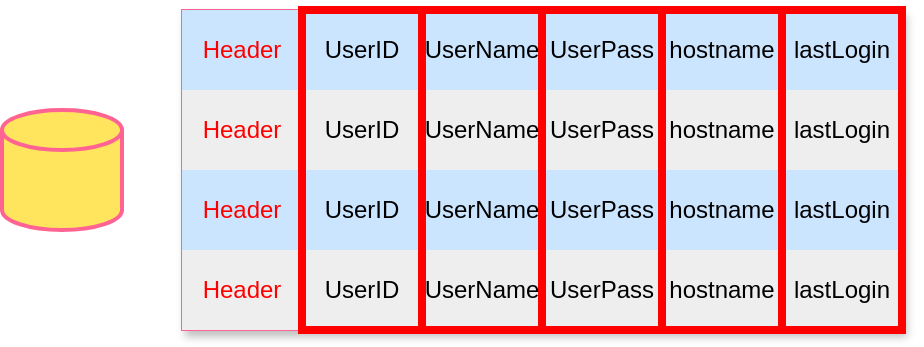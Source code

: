 <mxfile>
    <diagram id="SpHc2GRn2VPp-HtpwvMq" name="col_store">
        <mxGraphModel dx="1140" dy="800" grid="0" gridSize="10" guides="1" tooltips="1" connect="1" arrows="1" fold="1" page="1" pageScale="1" pageWidth="827" pageHeight="1169" math="0" shadow="0">
            <root>
                <mxCell id="0"/>
                <mxCell id="1" parent="0"/>
                <mxCell id="138" value="" style="group;fontColor=#5AA9E6;perimeterSpacing=100;" parent="1" vertex="1" connectable="0">
                    <mxGeometry x="160" y="270" width="460" height="160" as="geometry"/>
                </mxCell>
                <mxCell id="100" value="" style="shape=table;html=1;whiteSpace=wrap;startSize=0;container=1;collapsible=0;childLayout=tableLayout;fillColor=#FFE45E;fontColor=#5AA9E6;strokeColor=#FF6392;columnLines=1;rowLines=0;swimlaneFillColor=none;perimeterSpacing=0;shadow=1;labelBackgroundColor=none;" parent="138" vertex="1">
                    <mxGeometry x="90" width="360.0" height="160.0" as="geometry"/>
                </mxCell>
                <mxCell id="101" value="" style="shape=partialRectangle;html=1;whiteSpace=wrap;collapsible=0;dropTarget=0;pointerEvents=0;fillColor=#cce5ff;top=0;left=0;bottom=0;right=0;points=[[0,0.5],[1,0.5]];portConstraint=eastwest;strokeColor=#36393d;" parent="100" vertex="1">
                    <mxGeometry width="360.0" height="40" as="geometry"/>
                </mxCell>
                <mxCell id="102" value="Header" style="shape=partialRectangle;html=1;connectable=0;top=0;left=0;bottom=0;right=0;overflow=hidden;strokeWidth=1;perimeterSpacing=0;flipH=0;horizontal=1;verticalAlign=middle;whiteSpace=wrap;fillColor=#cce5ff;strokeColor=#36393d;labelBackgroundColor=none;fontColor=#FF0000;" parent="101" vertex="1">
                    <mxGeometry width="60" height="40" as="geometry"/>
                </mxCell>
                <mxCell id="103" value="UserID" style="shape=partialRectangle;html=1;whiteSpace=wrap;connectable=0;top=1;left=1;bottom=0;right=1;overflow=hidden;comic=0;fixDash=0;strokeWidth=4;fillColor=#cce5ff;labelBackgroundColor=none;fontColor=#000000;strokeColor=#FF0000;" parent="101" vertex="1">
                    <mxGeometry x="60" width="60" height="40" as="geometry"/>
                </mxCell>
                <mxCell id="104" value="UserName" style="shape=partialRectangle;html=1;whiteSpace=wrap;connectable=0;top=1;left=1;bottom=0;right=1;overflow=hidden;comic=0;fixDash=0;strokeWidth=4;fillColor=#cce5ff;labelBackgroundColor=none;fontColor=#000000;strokeColor=#FF0000;" parent="101" vertex="1">
                    <mxGeometry x="120" width="60" height="40" as="geometry"/>
                </mxCell>
                <mxCell id="113" value="UserPass" style="shape=partialRectangle;html=1;whiteSpace=wrap;connectable=0;top=1;left=1;bottom=0;right=1;overflow=hidden;comic=0;fixDash=0;strokeWidth=4;fillColor=#cce5ff;labelBackgroundColor=none;fontColor=#000000;strokeColor=#FF0000;" parent="101" vertex="1">
                    <mxGeometry x="180" width="60" height="40" as="geometry"/>
                </mxCell>
                <mxCell id="116" value="hostname" style="shape=partialRectangle;html=1;whiteSpace=wrap;connectable=0;top=1;left=1;bottom=0;right=1;overflow=hidden;comic=0;fixDash=0;strokeWidth=4;fillColor=#cce5ff;labelBackgroundColor=none;fontColor=#000000;strokeColor=#FF0000;" parent="101" vertex="1">
                    <mxGeometry x="240" width="60" height="40" as="geometry"/>
                </mxCell>
                <mxCell id="119" value="lastLogin" style="shape=partialRectangle;html=1;whiteSpace=wrap;connectable=0;top=1;left=1;bottom=0;right=1;overflow=hidden;comic=0;fixDash=0;strokeWidth=4;fillColor=#cce5ff;labelBackgroundColor=none;fontColor=#000000;strokeColor=#FF0000;" parent="101" vertex="1">
                    <mxGeometry x="300" width="60" height="40" as="geometry"/>
                </mxCell>
                <mxCell id="105" value="" style="shape=partialRectangle;html=1;whiteSpace=wrap;collapsible=0;dropTarget=0;pointerEvents=0;fillColor=none;top=0;left=0;bottom=0;right=0;points=[[0,0.5],[1,0.5]];portConstraint=eastwest;strokeColor=#FF6392;fontColor=#5AA9E6;" parent="100" vertex="1">
                    <mxGeometry y="40" width="360.0" height="40" as="geometry"/>
                </mxCell>
                <mxCell id="106" value="Header" style="shape=partialRectangle;html=1;whiteSpace=wrap;connectable=0;fillColor=#eeeeee;top=0;left=0;bottom=0;right=0;overflow=hidden;strokeColor=#36393d;fontColor=#FF0000;" parent="105" vertex="1">
                    <mxGeometry width="60" height="40" as="geometry"/>
                </mxCell>
                <mxCell id="107" value="UserID" style="shape=partialRectangle;html=1;whiteSpace=wrap;connectable=0;top=0;left=1;bottom=0;right=1;overflow=hidden;comic=0;fixDash=0;strokeWidth=4;fillColor=#eeeeee;fontColor=#000000;strokeColor=#FF0000;" parent="105" vertex="1">
                    <mxGeometry x="60" width="60" height="40" as="geometry"/>
                </mxCell>
                <mxCell id="108" value="&lt;span&gt;UserName&lt;/span&gt;" style="shape=partialRectangle;html=1;whiteSpace=wrap;connectable=0;top=0;left=1;bottom=0;right=1;overflow=hidden;comic=0;fixDash=0;strokeWidth=4;fillColor=#eeeeee;fontColor=#000000;strokeColor=#FF0000;" parent="105" vertex="1">
                    <mxGeometry x="120" width="60" height="40" as="geometry"/>
                </mxCell>
                <mxCell id="114" value="UserPass" style="shape=partialRectangle;html=1;whiteSpace=wrap;connectable=0;top=0;left=1;bottom=0;right=1;overflow=hidden;comic=0;fixDash=0;strokeWidth=4;fillColor=#eeeeee;fontColor=#000000;strokeColor=#FF0000;" parent="105" vertex="1">
                    <mxGeometry x="180" width="60" height="40" as="geometry"/>
                </mxCell>
                <mxCell id="117" value="&lt;span&gt;hostname&lt;/span&gt;" style="shape=partialRectangle;html=1;whiteSpace=wrap;connectable=0;top=0;left=1;bottom=0;right=1;overflow=hidden;comic=0;fixDash=0;strokeWidth=4;fillColor=#eeeeee;fontColor=#000000;strokeColor=#FF0000;" parent="105" vertex="1">
                    <mxGeometry x="240" width="60" height="40" as="geometry"/>
                </mxCell>
                <mxCell id="120" value="&lt;span&gt;lastLogin&lt;/span&gt;" style="shape=partialRectangle;html=1;whiteSpace=wrap;connectable=0;top=0;left=1;bottom=0;right=1;overflow=hidden;comic=0;fixDash=0;strokeWidth=4;fillColor=#eeeeee;fontColor=#000000;strokeColor=#FF0000;" parent="105" vertex="1">
                    <mxGeometry x="300" width="60" height="40" as="geometry"/>
                </mxCell>
                <mxCell id="109" value="" style="shape=partialRectangle;html=1;whiteSpace=wrap;collapsible=0;dropTarget=0;pointerEvents=0;fillColor=none;top=0;left=0;bottom=0;right=0;points=[[0,0.5],[1,0.5]];portConstraint=eastwest;strokeColor=#FF6392;strokeWidth=1;labelBackgroundColor=none;fontColor=#000000;" parent="100" vertex="1">
                    <mxGeometry y="80" width="360.0" height="40" as="geometry"/>
                </mxCell>
                <mxCell id="110" value="Header" style="shape=partialRectangle;html=1;whiteSpace=wrap;connectable=0;fillColor=#cce5ff;top=0;left=0;bottom=0;right=0;overflow=hidden;strokeColor=#36393d;fontColor=#FF0000;" parent="109" vertex="1">
                    <mxGeometry width="60" height="40" as="geometry"/>
                </mxCell>
                <mxCell id="111" value="&lt;span&gt;UserID&lt;/span&gt;" style="shape=partialRectangle;html=1;whiteSpace=wrap;connectable=0;top=0;left=1;bottom=0;right=1;overflow=hidden;comic=0;fixDash=0;strokeWidth=4;fillColor=#cce5ff;fontColor=#000000;strokeColor=#FF0000;" parent="109" vertex="1">
                    <mxGeometry x="60" width="60" height="40" as="geometry"/>
                </mxCell>
                <mxCell id="112" value="&lt;span&gt;UserName&lt;/span&gt;" style="shape=partialRectangle;html=1;whiteSpace=wrap;connectable=0;top=0;left=1;bottom=0;right=1;overflow=hidden;comic=0;fixDash=0;strokeWidth=4;fillColor=#cce5ff;fontColor=#000000;strokeColor=#FF0000;" parent="109" vertex="1">
                    <mxGeometry x="120" width="60" height="40" as="geometry"/>
                </mxCell>
                <mxCell id="115" value="&lt;span&gt;UserPass&lt;/span&gt;" style="shape=partialRectangle;html=1;whiteSpace=wrap;connectable=0;top=0;left=1;bottom=0;right=1;overflow=hidden;comic=0;fixDash=0;strokeWidth=4;fillColor=#cce5ff;fontColor=#000000;strokeColor=#FF0000;" parent="109" vertex="1">
                    <mxGeometry x="180" width="60" height="40" as="geometry"/>
                </mxCell>
                <mxCell id="118" value="&lt;span&gt;hostname&lt;/span&gt;" style="shape=partialRectangle;html=1;whiteSpace=wrap;connectable=0;top=0;left=1;bottom=0;right=1;overflow=hidden;comic=0;fixDash=0;strokeWidth=4;fillColor=#cce5ff;fontColor=#000000;strokeColor=#FF0000;" parent="109" vertex="1">
                    <mxGeometry x="240" width="60" height="40" as="geometry"/>
                </mxCell>
                <mxCell id="121" value="&lt;span&gt;lastLogin&lt;/span&gt;" style="shape=partialRectangle;html=1;whiteSpace=wrap;connectable=0;top=0;left=1;bottom=0;right=1;overflow=hidden;comic=0;fixDash=0;strokeWidth=4;fillColor=#cce5ff;fontColor=#000000;strokeColor=#FF0000;" parent="109" vertex="1">
                    <mxGeometry x="300" width="60" height="40" as="geometry"/>
                </mxCell>
                <mxCell id="122" style="shape=partialRectangle;html=1;whiteSpace=wrap;collapsible=0;dropTarget=0;pointerEvents=0;fillColor=none;top=0;left=0;bottom=0;right=0;points=[[0,0.5],[1,0.5]];portConstraint=eastwest;strokeColor=#FF6392;fontColor=#5AA9E6;" parent="100" vertex="1">
                    <mxGeometry y="120" width="360.0" height="40" as="geometry"/>
                </mxCell>
                <mxCell id="123" value="Header" style="shape=partialRectangle;html=1;whiteSpace=wrap;connectable=0;fillColor=#eeeeee;top=0;left=0;bottom=0;right=0;overflow=hidden;strokeColor=#36393d;fontColor=#FF0000;" parent="122" vertex="1">
                    <mxGeometry width="60" height="40" as="geometry"/>
                </mxCell>
                <mxCell id="124" value="&lt;span&gt;UserID&lt;/span&gt;" style="shape=partialRectangle;html=1;whiteSpace=wrap;connectable=0;top=0;left=1;bottom=1;right=1;overflow=hidden;comic=0;fixDash=0;strokeWidth=4;fillColor=#eeeeee;fontColor=#000000;strokeColor=#FF0000;" parent="122" vertex="1">
                    <mxGeometry x="60" width="60" height="40" as="geometry"/>
                </mxCell>
                <mxCell id="125" value="&lt;span&gt;UserName&lt;/span&gt;" style="shape=partialRectangle;html=1;whiteSpace=wrap;connectable=0;top=0;left=1;bottom=1;right=1;overflow=hidden;comic=0;fixDash=0;strokeWidth=4;fillColor=#eeeeee;fontColor=#000000;strokeColor=#FF0000;" parent="122" vertex="1">
                    <mxGeometry x="120" width="60" height="40" as="geometry"/>
                </mxCell>
                <mxCell id="126" value="&lt;span&gt;UserPass&lt;/span&gt;" style="shape=partialRectangle;html=1;whiteSpace=wrap;connectable=0;top=0;left=1;bottom=1;right=1;overflow=hidden;comic=0;fixDash=0;strokeWidth=4;fillColor=#eeeeee;fontColor=#000000;strokeColor=#FF0000;" parent="122" vertex="1">
                    <mxGeometry x="180" width="60" height="40" as="geometry"/>
                </mxCell>
                <mxCell id="127" value="&lt;span&gt;hostname&lt;/span&gt;" style="shape=partialRectangle;html=1;whiteSpace=wrap;connectable=0;top=0;left=1;bottom=1;right=1;overflow=hidden;comic=0;fixDash=0;strokeWidth=4;fillColor=#eeeeee;fontColor=#000000;strokeColor=#FF0000;" parent="122" vertex="1">
                    <mxGeometry x="240" width="60" height="40" as="geometry"/>
                </mxCell>
                <mxCell id="128" value="&lt;span&gt;lastLogin&lt;/span&gt;" style="shape=partialRectangle;html=1;whiteSpace=wrap;connectable=0;top=0;left=1;bottom=1;right=1;overflow=hidden;comic=0;fixDash=0;strokeWidth=4;fillColor=#eeeeee;fontColor=#000000;strokeColor=#FF0000;" parent="122" vertex="1">
                    <mxGeometry x="300" width="60" height="40" as="geometry"/>
                </mxCell>
                <mxCell id="3" value="" style="strokeWidth=2;html=1;shape=mxgraph.flowchart.database;whiteSpace=wrap;fillColor=#FFE45E;strokeColor=#FF6392;fontColor=#5AA9E6;" parent="138" vertex="1">
                    <mxGeometry y="50" width="60" height="60" as="geometry"/>
                </mxCell>
            </root>
        </mxGraphModel>
    </diagram>
    <diagram id="Uk0tmtc436Ld7DfTDM3e" name="row_store">
        <mxGraphModel dx="1140" dy="800" grid="0" gridSize="10" guides="1" tooltips="1" connect="1" arrows="1" fold="1" page="1" pageScale="1" pageWidth="827" pageHeight="1169" math="0" shadow="0">
            <root>
                <mxCell id="9EvnLmMv8z_X7-tKEBCD-0"/>
                <mxCell id="9EvnLmMv8z_X7-tKEBCD-1" parent="9EvnLmMv8z_X7-tKEBCD-0"/>
                <mxCell id="ByoaVtPdEnA8LFYiMdyO-0" value="" style="group;fontColor=#5AA9E6;perimeterSpacing=100;" parent="9EvnLmMv8z_X7-tKEBCD-1" vertex="1" connectable="0">
                    <mxGeometry x="150" y="320" width="460" height="160" as="geometry"/>
                </mxCell>
                <mxCell id="ByoaVtPdEnA8LFYiMdyO-1" value="" style="shape=table;html=1;whiteSpace=wrap;startSize=0;container=1;collapsible=0;childLayout=tableLayout;fillColor=#FFE45E;fontColor=#5AA9E6;strokeColor=#FF6392;columnLines=1;rowLines=0;swimlaneFillColor=none;perimeterSpacing=0;shadow=1;labelBackgroundColor=none;" parent="ByoaVtPdEnA8LFYiMdyO-0" vertex="1">
                    <mxGeometry x="90" width="360.0" height="160.0" as="geometry"/>
                </mxCell>
                <mxCell id="ByoaVtPdEnA8LFYiMdyO-2" value="" style="shape=partialRectangle;html=1;whiteSpace=wrap;collapsible=0;dropTarget=0;pointerEvents=0;fillColor=#cce5ff;top=0;left=0;bottom=0;right=0;points=[[0,0.5],[1,0.5]];portConstraint=eastwest;strokeColor=#36393d;" parent="ByoaVtPdEnA8LFYiMdyO-1" vertex="1">
                    <mxGeometry width="360.0" height="40" as="geometry"/>
                </mxCell>
                <mxCell id="ByoaVtPdEnA8LFYiMdyO-3" value="Header" style="shape=partialRectangle;html=1;connectable=0;top=0;left=0;bottom=0;right=0;overflow=hidden;strokeWidth=1;perimeterSpacing=0;flipH=0;horizontal=1;verticalAlign=middle;whiteSpace=wrap;fillColor=#cce5ff;strokeColor=#36393d;labelBackgroundColor=none;fontColor=#FF0000;" parent="ByoaVtPdEnA8LFYiMdyO-2" vertex="1">
                    <mxGeometry width="60" height="40" as="geometry"/>
                </mxCell>
                <mxCell id="ByoaVtPdEnA8LFYiMdyO-4" value="UserID" style="shape=partialRectangle;html=1;whiteSpace=wrap;connectable=0;top=1;left=1;bottom=1;right=0;overflow=hidden;comic=0;fixDash=0;strokeWidth=4;fillColor=#cce5ff;labelBackgroundColor=none;fontColor=#000000;strokeColor=#FF0000;" parent="ByoaVtPdEnA8LFYiMdyO-2" vertex="1">
                    <mxGeometry x="60" width="60" height="40" as="geometry"/>
                </mxCell>
                <mxCell id="ByoaVtPdEnA8LFYiMdyO-5" value="UserName" style="shape=partialRectangle;html=1;whiteSpace=wrap;connectable=0;top=1;left=0;bottom=0;right=0;overflow=hidden;comic=0;fixDash=0;strokeWidth=4;fillColor=#cce5ff;labelBackgroundColor=none;fontColor=#000000;strokeColor=#FF0000;" parent="ByoaVtPdEnA8LFYiMdyO-2" vertex="1">
                    <mxGeometry x="120" width="60" height="40" as="geometry"/>
                </mxCell>
                <mxCell id="ByoaVtPdEnA8LFYiMdyO-6" value="UserPass" style="shape=partialRectangle;html=1;whiteSpace=wrap;connectable=0;top=1;left=0;bottom=1;right=0;overflow=hidden;comic=0;fixDash=0;strokeWidth=4;fillColor=#cce5ff;labelBackgroundColor=none;fontColor=#000000;strokeColor=#FF0000;" parent="ByoaVtPdEnA8LFYiMdyO-2" vertex="1">
                    <mxGeometry x="180" width="60" height="40" as="geometry"/>
                </mxCell>
                <mxCell id="ByoaVtPdEnA8LFYiMdyO-7" value="hostname" style="shape=partialRectangle;html=1;whiteSpace=wrap;connectable=0;top=1;left=0;bottom=1;right=0;overflow=hidden;comic=0;fixDash=0;strokeWidth=4;fillColor=#cce5ff;labelBackgroundColor=none;fontColor=#000000;strokeColor=#FF0000;" parent="ByoaVtPdEnA8LFYiMdyO-2" vertex="1">
                    <mxGeometry x="240" width="60" height="40" as="geometry"/>
                </mxCell>
                <mxCell id="ByoaVtPdEnA8LFYiMdyO-8" value="lastLogin" style="shape=partialRectangle;html=1;whiteSpace=wrap;connectable=0;top=1;left=0;bottom=1;right=1;overflow=hidden;comic=0;fixDash=0;strokeWidth=4;fillColor=#cce5ff;labelBackgroundColor=none;fontColor=#000000;strokeColor=#FF0000;" parent="ByoaVtPdEnA8LFYiMdyO-2" vertex="1">
                    <mxGeometry x="300" width="60" height="40" as="geometry"/>
                </mxCell>
                <mxCell id="ByoaVtPdEnA8LFYiMdyO-9" value="" style="shape=partialRectangle;html=1;whiteSpace=wrap;collapsible=0;dropTarget=0;pointerEvents=0;fillColor=none;top=0;left=0;bottom=0;right=0;points=[[0,0.5],[1,0.5]];portConstraint=eastwest;strokeColor=#FF6392;fontColor=#5AA9E6;" parent="ByoaVtPdEnA8LFYiMdyO-1" vertex="1">
                    <mxGeometry y="40" width="360.0" height="40" as="geometry"/>
                </mxCell>
                <mxCell id="ByoaVtPdEnA8LFYiMdyO-10" value="Header" style="shape=partialRectangle;html=1;whiteSpace=wrap;connectable=0;fillColor=#eeeeee;top=0;left=0;bottom=0;right=0;overflow=hidden;strokeColor=#36393d;fontColor=#FF0000;" parent="ByoaVtPdEnA8LFYiMdyO-9" vertex="1">
                    <mxGeometry width="60" height="40" as="geometry"/>
                </mxCell>
                <mxCell id="ByoaVtPdEnA8LFYiMdyO-11" value="UserID" style="shape=partialRectangle;html=1;whiteSpace=wrap;connectable=0;top=1;left=1;bottom=1;right=0;overflow=hidden;comic=0;fixDash=0;strokeWidth=4;fillColor=#eeeeee;fontColor=#000000;strokeColor=#FF0000;" parent="ByoaVtPdEnA8LFYiMdyO-9" vertex="1">
                    <mxGeometry x="60" width="60" height="40" as="geometry"/>
                </mxCell>
                <mxCell id="ByoaVtPdEnA8LFYiMdyO-12" value="&lt;span&gt;UserName&lt;/span&gt;" style="shape=partialRectangle;html=1;whiteSpace=wrap;connectable=0;top=1;left=0;bottom=1;right=0;overflow=hidden;comic=0;fixDash=0;strokeWidth=4;fillColor=#eeeeee;fontColor=#000000;strokeColor=#FF0000;" parent="ByoaVtPdEnA8LFYiMdyO-9" vertex="1">
                    <mxGeometry x="120" width="60" height="40" as="geometry"/>
                </mxCell>
                <mxCell id="ByoaVtPdEnA8LFYiMdyO-13" value="UserPass" style="shape=partialRectangle;html=1;whiteSpace=wrap;connectable=0;top=1;left=0;bottom=1;right=0;overflow=hidden;comic=0;fixDash=0;strokeWidth=4;fillColor=#eeeeee;fontColor=#000000;strokeColor=#FF0000;" parent="ByoaVtPdEnA8LFYiMdyO-9" vertex="1">
                    <mxGeometry x="180" width="60" height="40" as="geometry"/>
                </mxCell>
                <mxCell id="ByoaVtPdEnA8LFYiMdyO-14" value="&lt;span&gt;hostname&lt;/span&gt;" style="shape=partialRectangle;html=1;whiteSpace=wrap;connectable=0;top=1;left=0;bottom=1;right=0;overflow=hidden;comic=0;fixDash=0;strokeWidth=4;fillColor=#eeeeee;fontColor=#000000;strokeColor=#FF0000;" parent="ByoaVtPdEnA8LFYiMdyO-9" vertex="1">
                    <mxGeometry x="240" width="60" height="40" as="geometry"/>
                </mxCell>
                <mxCell id="ByoaVtPdEnA8LFYiMdyO-15" value="&lt;span&gt;lastLogin&lt;/span&gt;" style="shape=partialRectangle;html=1;whiteSpace=wrap;connectable=0;top=1;left=0;bottom=1;right=1;overflow=hidden;comic=0;fixDash=0;strokeWidth=4;fillColor=#eeeeee;fontColor=#000000;strokeColor=#FF0000;" parent="ByoaVtPdEnA8LFYiMdyO-9" vertex="1">
                    <mxGeometry x="300" width="60" height="40" as="geometry"/>
                </mxCell>
                <mxCell id="ByoaVtPdEnA8LFYiMdyO-16" value="" style="shape=partialRectangle;html=1;whiteSpace=wrap;collapsible=0;dropTarget=0;pointerEvents=0;fillColor=none;top=0;left=0;bottom=0;right=0;points=[[0,0.5],[1,0.5]];portConstraint=eastwest;strokeColor=#FF6392;strokeWidth=1;labelBackgroundColor=none;fontColor=#000000;" parent="ByoaVtPdEnA8LFYiMdyO-1" vertex="1">
                    <mxGeometry y="80" width="360.0" height="40" as="geometry"/>
                </mxCell>
                <mxCell id="ByoaVtPdEnA8LFYiMdyO-17" value="Header" style="shape=partialRectangle;html=1;whiteSpace=wrap;connectable=0;fillColor=#cce5ff;top=0;left=0;bottom=0;right=0;overflow=hidden;strokeColor=#36393d;fontColor=#FF0000;" parent="ByoaVtPdEnA8LFYiMdyO-16" vertex="1">
                    <mxGeometry width="60" height="40" as="geometry"/>
                </mxCell>
                <mxCell id="ByoaVtPdEnA8LFYiMdyO-18" value="&lt;span&gt;UserID&lt;/span&gt;" style="shape=partialRectangle;html=1;whiteSpace=wrap;connectable=0;top=1;left=1;bottom=1;right=0;overflow=hidden;comic=0;fixDash=0;strokeWidth=4;fillColor=#cce5ff;fontColor=#000000;strokeColor=#FF0000;" parent="ByoaVtPdEnA8LFYiMdyO-16" vertex="1">
                    <mxGeometry x="60" width="60" height="40" as="geometry"/>
                </mxCell>
                <mxCell id="ByoaVtPdEnA8LFYiMdyO-19" value="&lt;span&gt;UserName&lt;/span&gt;" style="shape=partialRectangle;html=1;whiteSpace=wrap;connectable=0;top=1;left=0;bottom=1;right=0;overflow=hidden;comic=0;fixDash=0;strokeWidth=4;fillColor=#cce5ff;fontColor=#000000;strokeColor=#FF0000;" parent="ByoaVtPdEnA8LFYiMdyO-16" vertex="1">
                    <mxGeometry x="120" width="60" height="40" as="geometry"/>
                </mxCell>
                <mxCell id="ByoaVtPdEnA8LFYiMdyO-20" value="&lt;span&gt;UserPass&lt;/span&gt;" style="shape=partialRectangle;html=1;whiteSpace=wrap;connectable=0;top=1;left=0;bottom=1;right=0;overflow=hidden;comic=0;fixDash=0;strokeWidth=4;fillColor=#cce5ff;fontColor=#000000;strokeColor=#FF0000;" parent="ByoaVtPdEnA8LFYiMdyO-16" vertex="1">
                    <mxGeometry x="180" width="60" height="40" as="geometry"/>
                </mxCell>
                <mxCell id="ByoaVtPdEnA8LFYiMdyO-21" value="&lt;span&gt;hostname&lt;/span&gt;" style="shape=partialRectangle;html=1;whiteSpace=wrap;connectable=0;top=1;left=0;bottom=1;right=0;overflow=hidden;comic=0;fixDash=0;strokeWidth=4;fillColor=#cce5ff;fontColor=#000000;strokeColor=#FF0000;" parent="ByoaVtPdEnA8LFYiMdyO-16" vertex="1">
                    <mxGeometry x="240" width="60" height="40" as="geometry"/>
                </mxCell>
                <mxCell id="ByoaVtPdEnA8LFYiMdyO-22" value="&lt;span&gt;lastLogin&lt;/span&gt;" style="shape=partialRectangle;html=1;whiteSpace=wrap;connectable=0;top=1;left=0;bottom=1;right=1;overflow=hidden;comic=0;fixDash=0;strokeWidth=4;fillColor=#cce5ff;fontColor=#000000;strokeColor=#FF0000;" parent="ByoaVtPdEnA8LFYiMdyO-16" vertex="1">
                    <mxGeometry x="300" width="60" height="40" as="geometry"/>
                </mxCell>
                <mxCell id="ByoaVtPdEnA8LFYiMdyO-23" style="shape=partialRectangle;html=1;whiteSpace=wrap;collapsible=0;dropTarget=0;pointerEvents=0;fillColor=none;top=0;left=0;bottom=0;right=0;points=[[0,0.5],[1,0.5]];portConstraint=eastwest;strokeColor=#FF6392;fontColor=#5AA9E6;" parent="ByoaVtPdEnA8LFYiMdyO-1" vertex="1">
                    <mxGeometry y="120" width="360.0" height="40" as="geometry"/>
                </mxCell>
                <mxCell id="ByoaVtPdEnA8LFYiMdyO-24" value="Header" style="shape=partialRectangle;html=1;whiteSpace=wrap;connectable=0;fillColor=#eeeeee;top=0;left=0;bottom=0;right=0;overflow=hidden;strokeColor=#36393d;fontColor=#FF0000;" parent="ByoaVtPdEnA8LFYiMdyO-23" vertex="1">
                    <mxGeometry width="60" height="40" as="geometry"/>
                </mxCell>
                <mxCell id="ByoaVtPdEnA8LFYiMdyO-25" value="&lt;span&gt;UserID&lt;/span&gt;" style="shape=partialRectangle;html=1;whiteSpace=wrap;connectable=0;top=1;left=1;bottom=1;right=0;overflow=hidden;comic=0;fixDash=0;strokeWidth=4;fillColor=#eeeeee;fontColor=#000000;strokeColor=#FF0000;" parent="ByoaVtPdEnA8LFYiMdyO-23" vertex="1">
                    <mxGeometry x="60" width="60" height="40" as="geometry"/>
                </mxCell>
                <mxCell id="ByoaVtPdEnA8LFYiMdyO-26" value="&lt;span&gt;UserName&lt;/span&gt;" style="shape=partialRectangle;html=1;whiteSpace=wrap;connectable=0;top=1;left=0;bottom=1;right=0;overflow=hidden;comic=0;fixDash=0;strokeWidth=4;fillColor=#eeeeee;fontColor=#000000;strokeColor=#FF0000;" parent="ByoaVtPdEnA8LFYiMdyO-23" vertex="1">
                    <mxGeometry x="120" width="60" height="40" as="geometry"/>
                </mxCell>
                <mxCell id="ByoaVtPdEnA8LFYiMdyO-27" value="&lt;span&gt;UserPass&lt;/span&gt;" style="shape=partialRectangle;html=1;whiteSpace=wrap;connectable=0;top=1;left=0;bottom=1;right=0;overflow=hidden;comic=0;fixDash=0;strokeWidth=4;fillColor=#eeeeee;fontColor=#000000;strokeColor=#FF0000;" parent="ByoaVtPdEnA8LFYiMdyO-23" vertex="1">
                    <mxGeometry x="180" width="60" height="40" as="geometry"/>
                </mxCell>
                <mxCell id="ByoaVtPdEnA8LFYiMdyO-28" value="&lt;span&gt;hostname&lt;/span&gt;" style="shape=partialRectangle;html=1;whiteSpace=wrap;connectable=0;top=1;left=0;bottom=1;right=0;overflow=hidden;comic=0;fixDash=0;strokeWidth=4;fillColor=#eeeeee;fontColor=#000000;strokeColor=#FF0000;" parent="ByoaVtPdEnA8LFYiMdyO-23" vertex="1">
                    <mxGeometry x="240" width="60" height="40" as="geometry"/>
                </mxCell>
                <mxCell id="ByoaVtPdEnA8LFYiMdyO-29" value="&lt;span&gt;lastLogin&lt;/span&gt;" style="shape=partialRectangle;html=1;whiteSpace=wrap;connectable=0;top=1;left=0;bottom=1;right=1;overflow=hidden;comic=0;fixDash=0;strokeWidth=4;fillColor=#eeeeee;fontColor=#000000;strokeColor=#FF0000;" parent="ByoaVtPdEnA8LFYiMdyO-23" vertex="1">
                    <mxGeometry x="300" width="60" height="40" as="geometry"/>
                </mxCell>
                <mxCell id="ByoaVtPdEnA8LFYiMdyO-30" value="" style="strokeWidth=2;html=1;shape=mxgraph.flowchart.database;whiteSpace=wrap;fillColor=#FFE45E;strokeColor=#FF6392;fontColor=#5AA9E6;" parent="ByoaVtPdEnA8LFYiMdyO-0" vertex="1">
                    <mxGeometry y="50" width="60" height="60" as="geometry"/>
                </mxCell>
            </root>
        </mxGraphModel>
    </diagram>
</mxfile>
